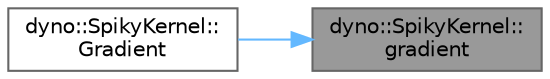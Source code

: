 digraph "dyno::SpikyKernel::gradient"
{
 // LATEX_PDF_SIZE
  bgcolor="transparent";
  edge [fontname=Helvetica,fontsize=10,labelfontname=Helvetica,labelfontsize=10];
  node [fontname=Helvetica,fontsize=10,shape=box,height=0.2,width=0.4];
  rankdir="RL";
  Node1 [id="Node000001",label="dyno::SpikyKernel::\lgradient",height=0.2,width=0.4,color="gray40", fillcolor="grey60", style="filled", fontcolor="black",tooltip=" "];
  Node1 -> Node2 [id="edge1_Node000001_Node000002",dir="back",color="steelblue1",style="solid",tooltip=" "];
  Node2 [id="Node000002",label="dyno::SpikyKernel::\lGradient",height=0.2,width=0.4,color="grey40", fillcolor="white", style="filled",URL="$classdyno_1_1_spiky_kernel.html#aa1fe156cd9263d9b4b22ebf3ec50f8c0",tooltip=" "];
}
